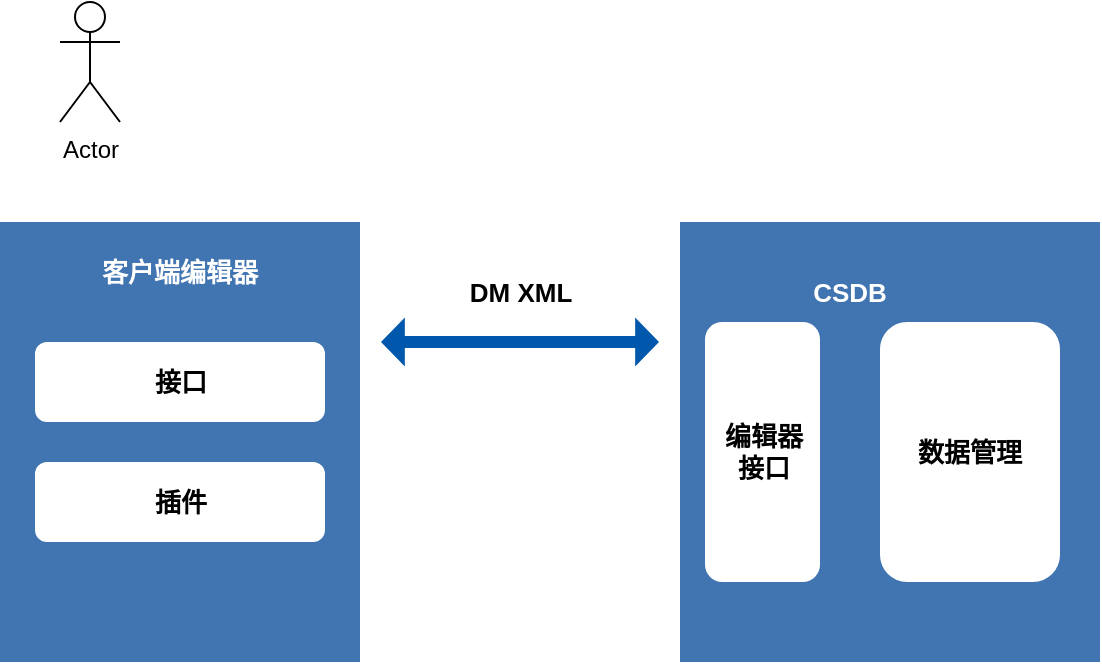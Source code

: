 <mxfile version="26.1.0">
  <diagram name="第 1 页" id="wnoVNZqCKo41JzHGru8K">
    <mxGraphModel dx="910" dy="490" grid="1" gridSize="10" guides="1" tooltips="1" connect="1" arrows="1" fold="1" page="1" pageScale="1" pageWidth="827" pageHeight="1169" math="0" shadow="0">
      <root>
        <mxCell id="0" />
        <mxCell id="1" parent="0" />
        <mxCell id="X-y8eWS_1HgyR7MCwbna-1" value="" style="rounded=0;whiteSpace=wrap;html=1;fillColor=#4175B1;strokeColor=none;" vertex="1" parent="1">
          <mxGeometry x="130" y="240" width="180" height="220" as="geometry" />
        </mxCell>
        <mxCell id="X-y8eWS_1HgyR7MCwbna-2" value="Actor" style="shape=umlActor;verticalLabelPosition=bottom;verticalAlign=top;html=1;outlineConnect=0;" vertex="1" parent="1">
          <mxGeometry x="160" y="130" width="30" height="60" as="geometry" />
        </mxCell>
        <mxCell id="X-y8eWS_1HgyR7MCwbna-3" value="客户端编辑器" style="text;html=1;align=center;verticalAlign=middle;whiteSpace=wrap;rounded=0;fontStyle=1;fontSize=13;strokeColor=none;fontColor=#FFFFFF;" vertex="1" parent="1">
          <mxGeometry x="175" y="250" width="90" height="30" as="geometry" />
        </mxCell>
        <mxCell id="X-y8eWS_1HgyR7MCwbna-4" value="" style="rounded=0;whiteSpace=wrap;html=1;fillColor=#4175B1;strokeColor=none;" vertex="1" parent="1">
          <mxGeometry x="470" y="240" width="210" height="220" as="geometry" />
        </mxCell>
        <mxCell id="X-y8eWS_1HgyR7MCwbna-5" value="CSDB" style="text;html=1;align=center;verticalAlign=middle;whiteSpace=wrap;rounded=0;fontStyle=1;fontSize=13;strokeColor=none;fontColor=#FFFFFF;" vertex="1" parent="1">
          <mxGeometry x="510" y="260" width="90" height="30" as="geometry" />
        </mxCell>
        <mxCell id="X-y8eWS_1HgyR7MCwbna-7" value="" style="shape=flexArrow;endArrow=classic;startArrow=classic;html=1;rounded=0;width=6;startSize=3.64;endSize=3.64;endWidth=17.388;startWidth=17.388;fontStyle=1;fontSize=13;strokeColor=none;fillColor=#0058AC;" edge="1" parent="1">
          <mxGeometry width="100" height="100" relative="1" as="geometry">
            <mxPoint x="460" y="300" as="sourcePoint" />
            <mxPoint x="320" y="300" as="targetPoint" />
          </mxGeometry>
        </mxCell>
        <mxCell id="X-y8eWS_1HgyR7MCwbna-8" value="DM XML" style="text;html=1;align=center;verticalAlign=middle;resizable=0;points=[];autosize=1;strokeColor=none;fillColor=none;fontStyle=1;fontSize=13;" vertex="1" parent="1">
          <mxGeometry x="355" y="260" width="70" height="30" as="geometry" />
        </mxCell>
        <mxCell id="X-y8eWS_1HgyR7MCwbna-9" value="接口" style="rounded=1;whiteSpace=wrap;html=1;fontStyle=1;fontSize=13;strokeColor=none;" vertex="1" parent="1">
          <mxGeometry x="147.5" y="300" width="145" height="40" as="geometry" />
        </mxCell>
        <mxCell id="X-y8eWS_1HgyR7MCwbna-10" value="插件" style="rounded=1;whiteSpace=wrap;html=1;fontStyle=1;fontSize=13;strokeColor=none;" vertex="1" parent="1">
          <mxGeometry x="147.5" y="360" width="145" height="40" as="geometry" />
        </mxCell>
        <mxCell id="X-y8eWS_1HgyR7MCwbna-11" value="编辑器&lt;div&gt;接口&lt;/div&gt;" style="rounded=1;whiteSpace=wrap;html=1;fontStyle=1;fontSize=13;strokeColor=none;" vertex="1" parent="1">
          <mxGeometry x="482.5" y="290" width="57.5" height="130" as="geometry" />
        </mxCell>
        <mxCell id="X-y8eWS_1HgyR7MCwbna-12" value="数据管理" style="rounded=1;whiteSpace=wrap;html=1;fontStyle=1;fontSize=13;strokeColor=none;" vertex="1" parent="1">
          <mxGeometry x="570" y="290" width="90" height="130" as="geometry" />
        </mxCell>
      </root>
    </mxGraphModel>
  </diagram>
</mxfile>
